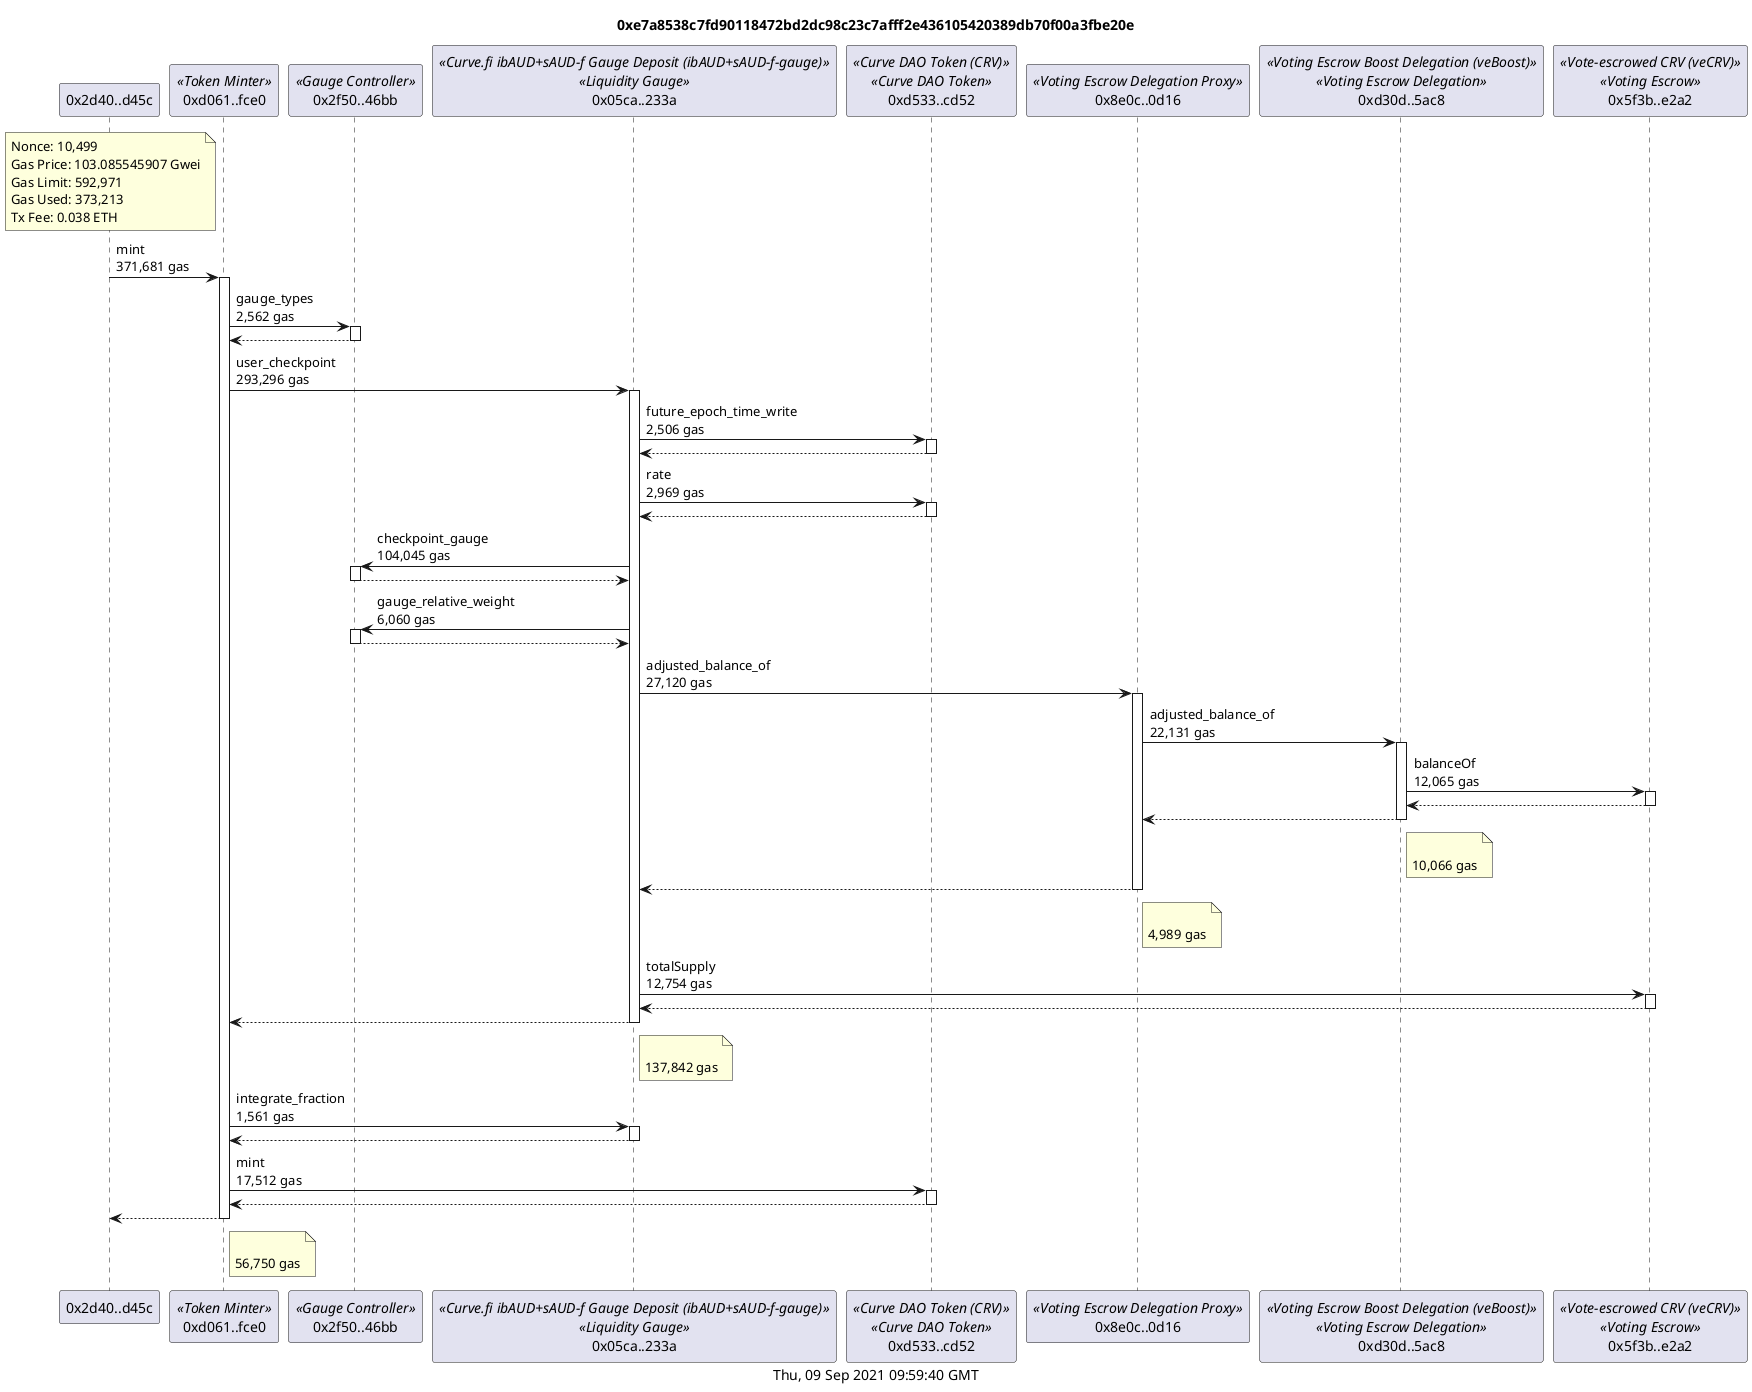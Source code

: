 @startuml
title 0xe7a8538c7fd90118472bd2dc98c23c7afff2e436105420389db70f00a3fbe20e
caption  Thu, 09 Sep 2021 09:59:40 GMT
participant "0x2d40..d45c" as 2d40d45c 
participant "0xd061..fce0" as d061fce0 <<Token Minter>>
participant "0x2f50..46bb" as 2f5046bb <<Gauge Controller>>
participant "0x05ca..233a" as 05ca233a <<Curve.fi ibAUD+sAUD-f Gauge Deposit (ibAUD+sAUD-f-gauge)>><<Liquidity Gauge>>
participant "0xd533..cd52" as d533cd52 <<Curve DAO Token (CRV)>><<Curve DAO Token>>
participant "0x8e0c..0d16" as 8e0c0d16 <<Voting Escrow Delegation Proxy>>
participant "0xd30d..5ac8" as d30d5ac8 <<Voting Escrow Boost Delegation (veBoost)>><<Voting Escrow Delegation>>
participant "0x5f3b..e2a2" as 5f3be2a2 <<Vote-escrowed CRV (veCRV)>><<Voting Escrow>>

note over 2d40d45c
Nonce: 10,499
Gas Price: 103.085545907 Gwei
Gas Limit: 592,971
Gas Used: 373,213
Tx Fee: 0.038 ETH
end note

2d40d45c -> d061fce0: mint\n371,681 gas
activate d061fce0
d061fce0 -> 2f5046bb: gauge_types\n2,562 gas
activate 2f5046bb
return
d061fce0 -> 05ca233a: user_checkpoint\n293,296 gas
activate 05ca233a
05ca233a -> d533cd52: future_epoch_time_write\n2,506 gas
activate d533cd52
return
05ca233a -> d533cd52: rate\n2,969 gas
activate d533cd52
return
05ca233a -> 2f5046bb: checkpoint_gauge\n104,045 gas
activate 2f5046bb
return
05ca233a -> 2f5046bb: gauge_relative_weight\n6,060 gas
activate 2f5046bb
return
05ca233a -> 8e0c0d16: adjusted_balance_of\n27,120 gas
activate 8e0c0d16
8e0c0d16 -> d30d5ac8: adjusted_balance_of\n22,131 gas
activate d30d5ac8
d30d5ac8 -> 5f3be2a2: balanceOf\n12,065 gas
activate 5f3be2a2
return
return
note right of d30d5ac8: \n10,066 gas
return
note right of 8e0c0d16: \n4,989 gas
05ca233a -> 5f3be2a2: totalSupply\n12,754 gas
activate 5f3be2a2
return
return
note right of 05ca233a: \n137,842 gas
d061fce0 -> 05ca233a: integrate_fraction\n1,561 gas
activate 05ca233a
return
d061fce0 -> d533cd52: mint\n17,512 gas
activate d533cd52
return
return
note right of d061fce0: \n56,750 gas

@endumls